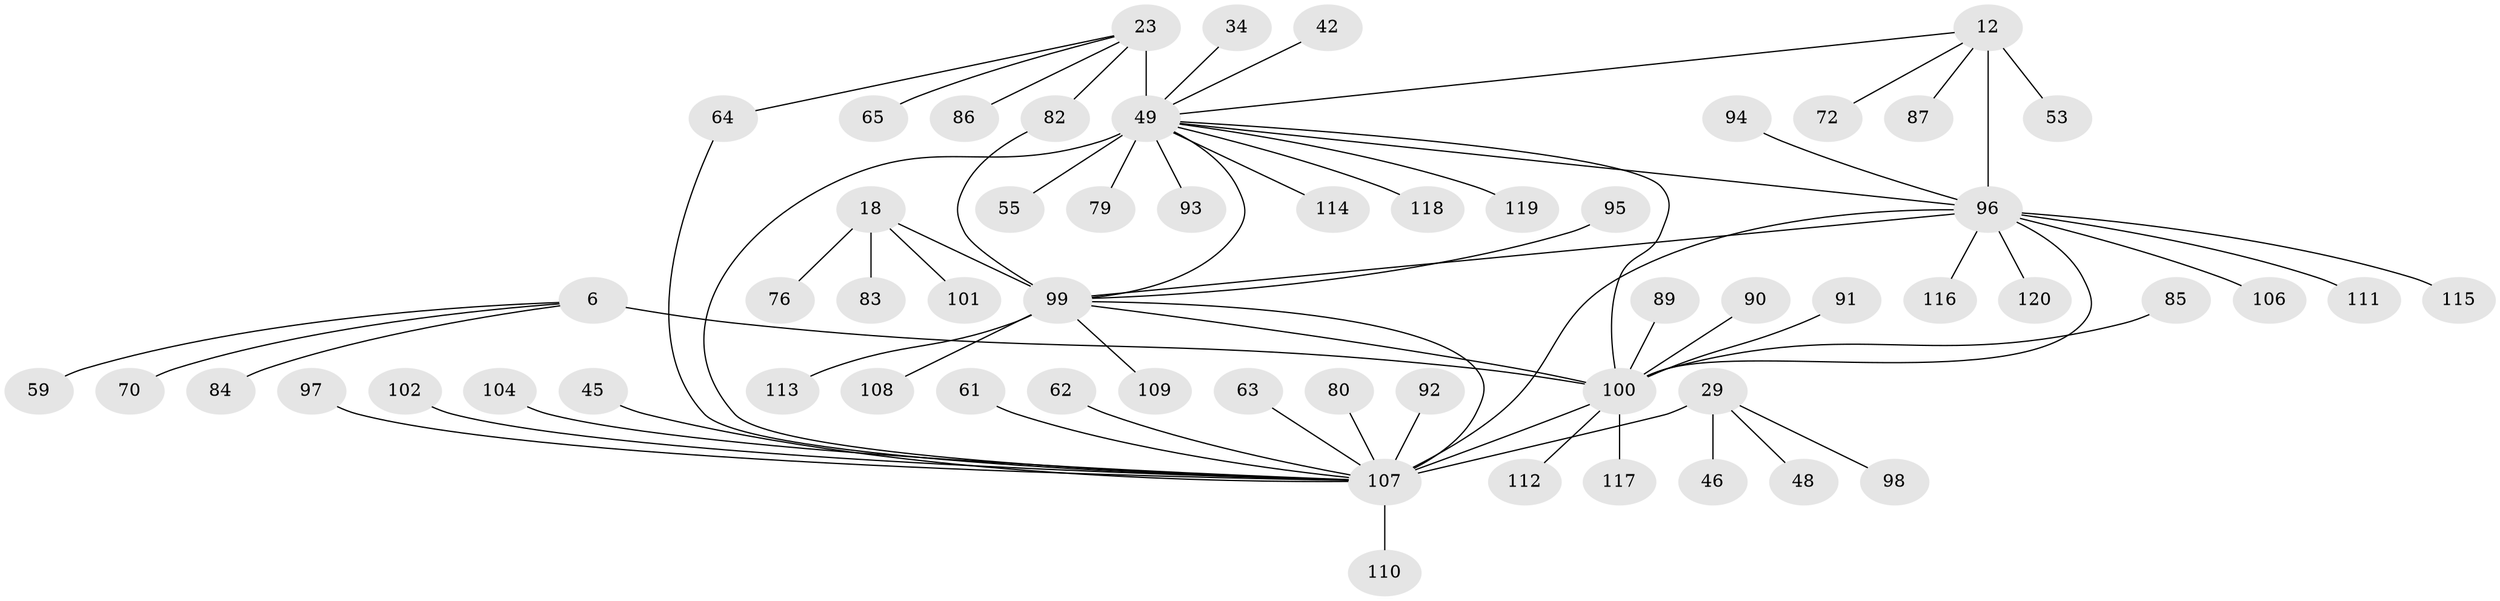 // original degree distribution, {8: 0.058333333333333334, 9: 0.041666666666666664, 6: 0.025, 12: 0.016666666666666666, 7: 0.058333333333333334, 5: 0.008333333333333333, 15: 0.008333333333333333, 11: 0.008333333333333333, 10: 0.025, 2: 0.14166666666666666, 1: 0.5916666666666667, 3: 0.016666666666666666}
// Generated by graph-tools (version 1.1) at 2025/58/03/04/25 21:58:13]
// undirected, 60 vertices, 68 edges
graph export_dot {
graph [start="1"]
  node [color=gray90,style=filled];
  6 [super="+4"];
  12 [super="+9+7"];
  18 [super="+17"];
  23 [super="+22"];
  29 [super="+26"];
  34;
  42;
  45 [super="+44"];
  46;
  48;
  49 [super="+21+24"];
  53 [super="+52"];
  55;
  59;
  61;
  62;
  63 [super="+58"];
  64;
  65;
  70;
  72;
  76;
  79;
  80;
  82 [super="+36"];
  83;
  84 [super="+37"];
  85;
  86;
  87;
  89;
  90;
  91;
  92;
  93;
  94;
  95;
  96 [super="+8+69+68+71+81+11+39+41"];
  97;
  98;
  99 [super="+16+50+51+15+60+74+75+78+88"];
  100 [super="+77"];
  101;
  102;
  104 [super="+54+57+103"];
  106;
  107 [super="+105+28+31+40+30+43"];
  108;
  109;
  110;
  111;
  112;
  113 [super="+33"];
  114;
  115;
  116;
  117;
  118;
  119 [super="+38"];
  120;
  6 -- 59;
  6 -- 70;
  6 -- 84;
  6 -- 100 [weight=8];
  12 -- 72;
  12 -- 87;
  12 -- 53;
  12 -- 96 [weight=9];
  12 -- 49;
  18 -- 83;
  18 -- 101;
  18 -- 76;
  18 -- 99 [weight=8];
  23 -- 64;
  23 -- 86;
  23 -- 65;
  23 -- 82;
  23 -- 49 [weight=8];
  29 -- 48;
  29 -- 98;
  29 -- 46;
  29 -- 107 [weight=8];
  34 -- 49;
  42 -- 49;
  45 -- 107;
  49 -- 96;
  49 -- 118;
  49 -- 55;
  49 -- 107 [weight=4];
  49 -- 79;
  49 -- 114;
  49 -- 119;
  49 -- 93;
  49 -- 99;
  49 -- 100;
  61 -- 107;
  62 -- 107;
  63 -- 107;
  64 -- 107;
  80 -- 107;
  82 -- 99;
  85 -- 100;
  89 -- 100;
  90 -- 100;
  91 -- 100;
  92 -- 107;
  94 -- 96;
  95 -- 99;
  96 -- 106;
  96 -- 115;
  96 -- 116;
  96 -- 107;
  96 -- 111;
  96 -- 120;
  96 -- 99;
  96 -- 100;
  97 -- 107;
  99 -- 108;
  99 -- 109;
  99 -- 113;
  99 -- 107;
  99 -- 100;
  100 -- 107 [weight=2];
  100 -- 112;
  100 -- 117;
  102 -- 107;
  104 -- 107;
  107 -- 110;
}
